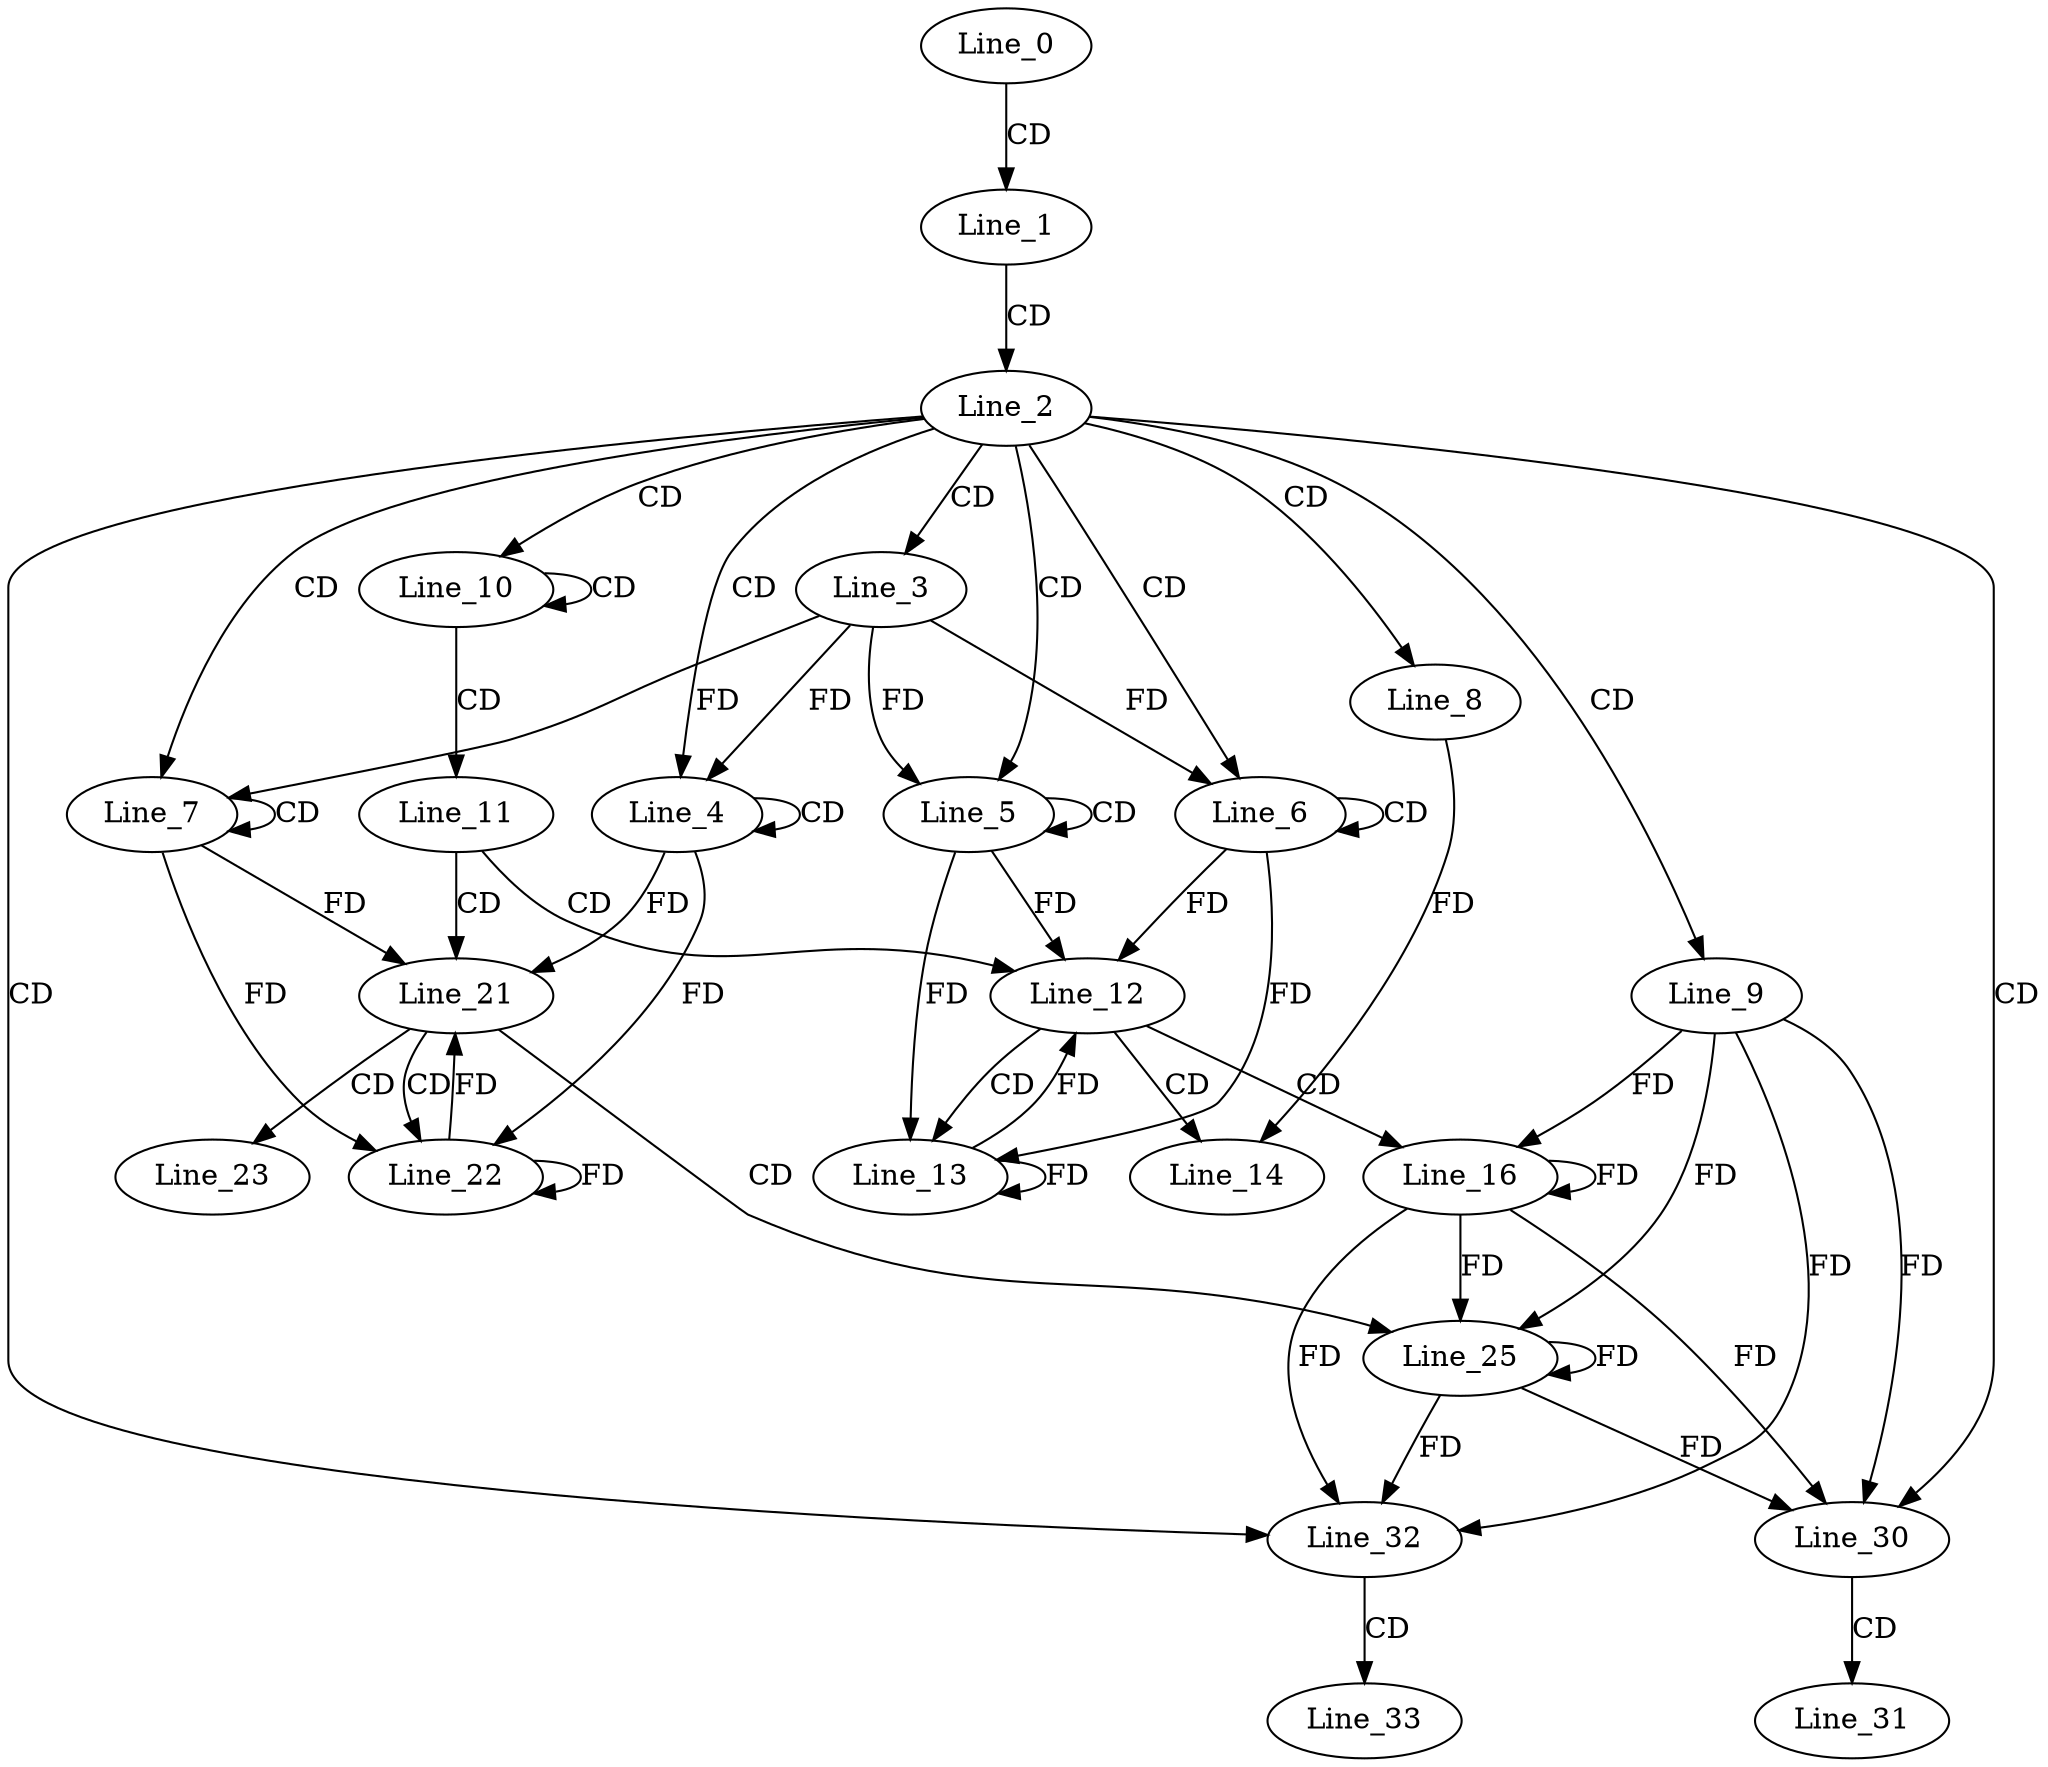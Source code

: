 digraph G {
  Line_0;
  Line_1;
  Line_2;
  Line_3;
  Line_4;
  Line_4;
  Line_5;
  Line_5;
  Line_6;
  Line_6;
  Line_7;
  Line_7;
  Line_8;
  Line_9;
  Line_10;
  Line_11;
  Line_12;
  Line_13;
  Line_14;
  Line_16;
  Line_21;
  Line_22;
  Line_23;
  Line_25;
  Line_30;
  Line_31;
  Line_32;
  Line_33;
  Line_0 -> Line_1 [ label="CD" ];
  Line_1 -> Line_2 [ label="CD" ];
  Line_2 -> Line_3 [ label="CD" ];
  Line_2 -> Line_4 [ label="CD" ];
  Line_4 -> Line_4 [ label="CD" ];
  Line_3 -> Line_4 [ label="FD" ];
  Line_2 -> Line_5 [ label="CD" ];
  Line_5 -> Line_5 [ label="CD" ];
  Line_3 -> Line_5 [ label="FD" ];
  Line_2 -> Line_6 [ label="CD" ];
  Line_6 -> Line_6 [ label="CD" ];
  Line_3 -> Line_6 [ label="FD" ];
  Line_2 -> Line_7 [ label="CD" ];
  Line_7 -> Line_7 [ label="CD" ];
  Line_3 -> Line_7 [ label="FD" ];
  Line_2 -> Line_8 [ label="CD" ];
  Line_2 -> Line_9 [ label="CD" ];
  Line_2 -> Line_10 [ label="CD" ];
  Line_10 -> Line_10 [ label="CD" ];
  Line_10 -> Line_11 [ label="CD" ];
  Line_11 -> Line_12 [ label="CD" ];
  Line_6 -> Line_12 [ label="FD" ];
  Line_5 -> Line_12 [ label="FD" ];
  Line_12 -> Line_13 [ label="CD" ];
  Line_13 -> Line_13 [ label="FD" ];
  Line_6 -> Line_13 [ label="FD" ];
  Line_5 -> Line_13 [ label="FD" ];
  Line_12 -> Line_14 [ label="CD" ];
  Line_8 -> Line_14 [ label="FD" ];
  Line_12 -> Line_16 [ label="CD" ];
  Line_16 -> Line_16 [ label="FD" ];
  Line_9 -> Line_16 [ label="FD" ];
  Line_11 -> Line_21 [ label="CD" ];
  Line_4 -> Line_21 [ label="FD" ];
  Line_7 -> Line_21 [ label="FD" ];
  Line_21 -> Line_22 [ label="CD" ];
  Line_22 -> Line_22 [ label="FD" ];
  Line_4 -> Line_22 [ label="FD" ];
  Line_7 -> Line_22 [ label="FD" ];
  Line_21 -> Line_23 [ label="CD" ];
  Line_21 -> Line_25 [ label="CD" ];
  Line_16 -> Line_25 [ label="FD" ];
  Line_25 -> Line_25 [ label="FD" ];
  Line_9 -> Line_25 [ label="FD" ];
  Line_2 -> Line_30 [ label="CD" ];
  Line_16 -> Line_30 [ label="FD" ];
  Line_25 -> Line_30 [ label="FD" ];
  Line_9 -> Line_30 [ label="FD" ];
  Line_30 -> Line_31 [ label="CD" ];
  Line_2 -> Line_32 [ label="CD" ];
  Line_16 -> Line_32 [ label="FD" ];
  Line_25 -> Line_32 [ label="FD" ];
  Line_9 -> Line_32 [ label="FD" ];
  Line_32 -> Line_33 [ label="CD" ];
  Line_13 -> Line_12 [ label="FD" ];
  Line_22 -> Line_21 [ label="FD" ];
}
